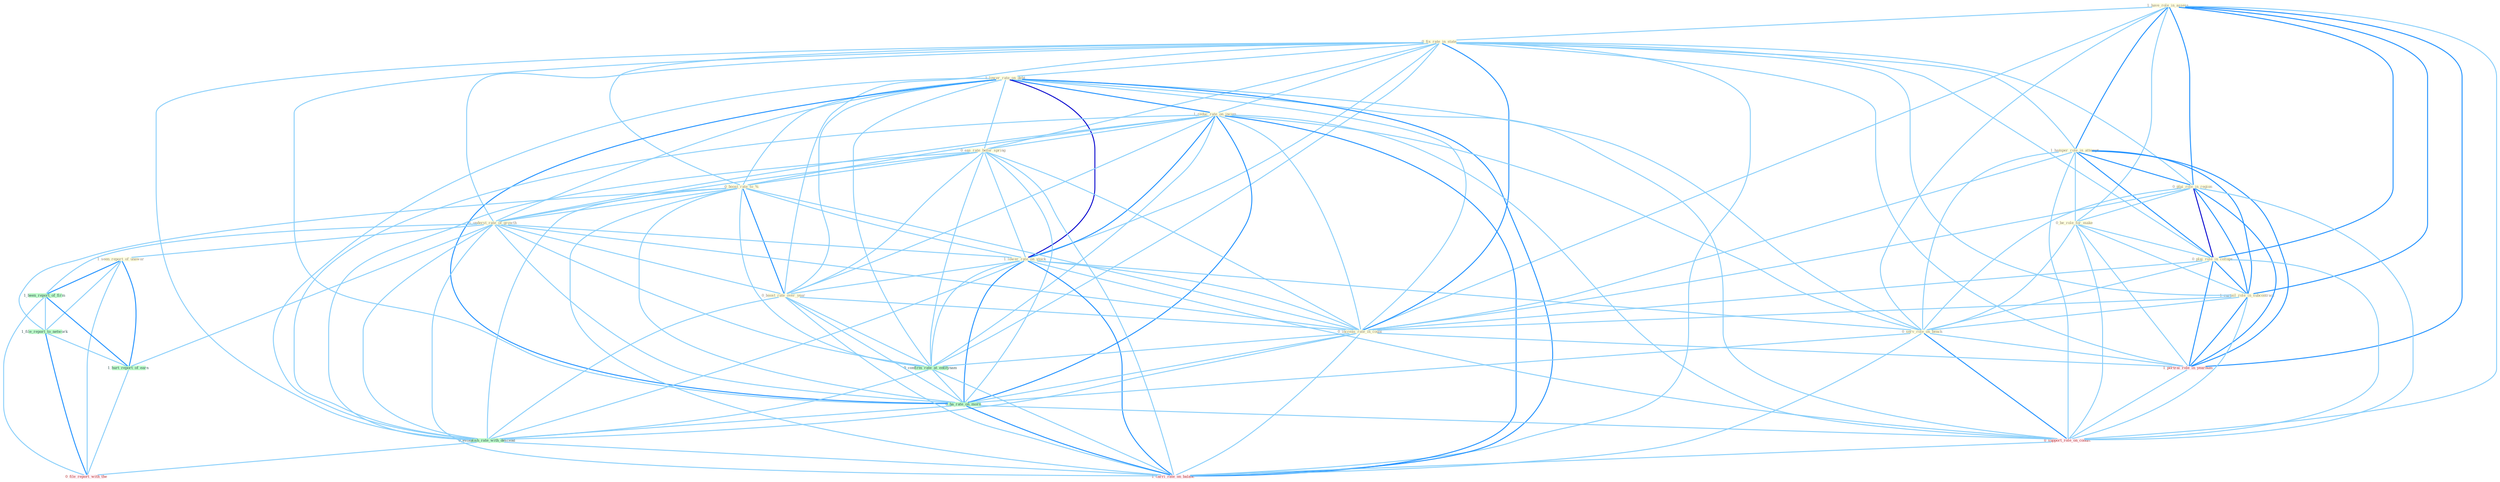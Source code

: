 Graph G{ 
    node
    [shape=polygon,style=filled,width=.5,height=.06,color="#BDFCC9",fixedsize=true,fontsize=4,
    fontcolor="#2f4f4f"];
    {node
    [color="#ffffe0", fontcolor="#8b7d6b"] "1_have_role_in_assess " "0_fix_rate_in_state " "1_lower_rate_on_debt " "1_reduc_rate_on_incom " "1_hamper_role_in_attempt " "0_eas_rate_befor_spring " "0_plai_role_in_region " "0_boost_rate_to_% " "1_underst_rate_of_growth " "0_be_role_for_make " "1_seen_report_of_unawar " "1_lower_rate_on_stock " "0_plai_role_in_collaps " "1_curtail_role_in_subcontract " "0_serv_role_on_bench " "0_boost_rate_over_year " "0_increas_rate_in_coupl "}
{node [color="#fff0f5", fontcolor="#b22222"] "1_portrai_role_in_yearnum " "0_support_role_on_condit " "1_carri_rate_on_balanc " "0_file_report_with_the "}
edge [color="#B0E2FF"];

	"1_have_role_in_assess " -- "0_fix_rate_in_state " [w="1", color="#87cefa" ];
	"1_have_role_in_assess " -- "1_hamper_role_in_attempt " [w="2", color="#1e90ff" , len=0.8];
	"1_have_role_in_assess " -- "0_plai_role_in_region " [w="2", color="#1e90ff" , len=0.8];
	"1_have_role_in_assess " -- "0_be_role_for_make " [w="1", color="#87cefa" ];
	"1_have_role_in_assess " -- "0_plai_role_in_collaps " [w="2", color="#1e90ff" , len=0.8];
	"1_have_role_in_assess " -- "1_curtail_role_in_subcontract " [w="2", color="#1e90ff" , len=0.8];
	"1_have_role_in_assess " -- "0_serv_role_on_bench " [w="1", color="#87cefa" ];
	"1_have_role_in_assess " -- "0_increas_rate_in_coupl " [w="1", color="#87cefa" ];
	"1_have_role_in_assess " -- "1_portrai_role_in_yearnum " [w="2", color="#1e90ff" , len=0.8];
	"1_have_role_in_assess " -- "0_support_role_on_condit " [w="1", color="#87cefa" ];
	"0_fix_rate_in_state " -- "1_lower_rate_on_debt " [w="1", color="#87cefa" ];
	"0_fix_rate_in_state " -- "1_reduc_rate_on_incom " [w="1", color="#87cefa" ];
	"0_fix_rate_in_state " -- "1_hamper_role_in_attempt " [w="1", color="#87cefa" ];
	"0_fix_rate_in_state " -- "0_eas_rate_befor_spring " [w="1", color="#87cefa" ];
	"0_fix_rate_in_state " -- "0_plai_role_in_region " [w="1", color="#87cefa" ];
	"0_fix_rate_in_state " -- "0_boost_rate_to_% " [w="1", color="#87cefa" ];
	"0_fix_rate_in_state " -- "1_underst_rate_of_growth " [w="1", color="#87cefa" ];
	"0_fix_rate_in_state " -- "1_lower_rate_on_stock " [w="1", color="#87cefa" ];
	"0_fix_rate_in_state " -- "0_plai_role_in_collaps " [w="1", color="#87cefa" ];
	"0_fix_rate_in_state " -- "1_curtail_role_in_subcontract " [w="1", color="#87cefa" ];
	"0_fix_rate_in_state " -- "0_boost_rate_over_year " [w="1", color="#87cefa" ];
	"0_fix_rate_in_state " -- "0_increas_rate_in_coupl " [w="2", color="#1e90ff" , len=0.8];
	"0_fix_rate_in_state " -- "0_confirm_rate_at_entitynam " [w="1", color="#87cefa" ];
	"0_fix_rate_in_state " -- "1_portrai_role_in_yearnum " [w="1", color="#87cefa" ];
	"0_fix_rate_in_state " -- "0_ha_rate_on_morn " [w="1", color="#87cefa" ];
	"0_fix_rate_in_state " -- "0_establish_rate_with_descend " [w="1", color="#87cefa" ];
	"0_fix_rate_in_state " -- "1_carri_rate_on_balanc " [w="1", color="#87cefa" ];
	"1_lower_rate_on_debt " -- "1_reduc_rate_on_incom " [w="2", color="#1e90ff" , len=0.8];
	"1_lower_rate_on_debt " -- "0_eas_rate_befor_spring " [w="1", color="#87cefa" ];
	"1_lower_rate_on_debt " -- "0_boost_rate_to_% " [w="1", color="#87cefa" ];
	"1_lower_rate_on_debt " -- "1_underst_rate_of_growth " [w="1", color="#87cefa" ];
	"1_lower_rate_on_debt " -- "1_lower_rate_on_stock " [w="3", color="#0000cd" , len=0.6];
	"1_lower_rate_on_debt " -- "0_serv_role_on_bench " [w="1", color="#87cefa" ];
	"1_lower_rate_on_debt " -- "0_boost_rate_over_year " [w="1", color="#87cefa" ];
	"1_lower_rate_on_debt " -- "0_increas_rate_in_coupl " [w="1", color="#87cefa" ];
	"1_lower_rate_on_debt " -- "0_confirm_rate_at_entitynam " [w="1", color="#87cefa" ];
	"1_lower_rate_on_debt " -- "0_ha_rate_on_morn " [w="2", color="#1e90ff" , len=0.8];
	"1_lower_rate_on_debt " -- "0_support_role_on_condit " [w="1", color="#87cefa" ];
	"1_lower_rate_on_debt " -- "0_establish_rate_with_descend " [w="1", color="#87cefa" ];
	"1_lower_rate_on_debt " -- "1_carri_rate_on_balanc " [w="2", color="#1e90ff" , len=0.8];
	"1_reduc_rate_on_incom " -- "0_eas_rate_befor_spring " [w="1", color="#87cefa" ];
	"1_reduc_rate_on_incom " -- "0_boost_rate_to_% " [w="1", color="#87cefa" ];
	"1_reduc_rate_on_incom " -- "1_underst_rate_of_growth " [w="1", color="#87cefa" ];
	"1_reduc_rate_on_incom " -- "1_lower_rate_on_stock " [w="2", color="#1e90ff" , len=0.8];
	"1_reduc_rate_on_incom " -- "0_serv_role_on_bench " [w="1", color="#87cefa" ];
	"1_reduc_rate_on_incom " -- "0_boost_rate_over_year " [w="1", color="#87cefa" ];
	"1_reduc_rate_on_incom " -- "0_increas_rate_in_coupl " [w="1", color="#87cefa" ];
	"1_reduc_rate_on_incom " -- "0_confirm_rate_at_entitynam " [w="1", color="#87cefa" ];
	"1_reduc_rate_on_incom " -- "0_ha_rate_on_morn " [w="2", color="#1e90ff" , len=0.8];
	"1_reduc_rate_on_incom " -- "0_support_role_on_condit " [w="1", color="#87cefa" ];
	"1_reduc_rate_on_incom " -- "0_establish_rate_with_descend " [w="1", color="#87cefa" ];
	"1_reduc_rate_on_incom " -- "1_carri_rate_on_balanc " [w="2", color="#1e90ff" , len=0.8];
	"1_hamper_role_in_attempt " -- "0_plai_role_in_region " [w="2", color="#1e90ff" , len=0.8];
	"1_hamper_role_in_attempt " -- "0_be_role_for_make " [w="1", color="#87cefa" ];
	"1_hamper_role_in_attempt " -- "0_plai_role_in_collaps " [w="2", color="#1e90ff" , len=0.8];
	"1_hamper_role_in_attempt " -- "1_curtail_role_in_subcontract " [w="2", color="#1e90ff" , len=0.8];
	"1_hamper_role_in_attempt " -- "0_serv_role_on_bench " [w="1", color="#87cefa" ];
	"1_hamper_role_in_attempt " -- "0_increas_rate_in_coupl " [w="1", color="#87cefa" ];
	"1_hamper_role_in_attempt " -- "1_portrai_role_in_yearnum " [w="2", color="#1e90ff" , len=0.8];
	"1_hamper_role_in_attempt " -- "0_support_role_on_condit " [w="1", color="#87cefa" ];
	"0_eas_rate_befor_spring " -- "0_boost_rate_to_% " [w="1", color="#87cefa" ];
	"0_eas_rate_befor_spring " -- "1_underst_rate_of_growth " [w="1", color="#87cefa" ];
	"0_eas_rate_befor_spring " -- "1_lower_rate_on_stock " [w="1", color="#87cefa" ];
	"0_eas_rate_befor_spring " -- "0_boost_rate_over_year " [w="1", color="#87cefa" ];
	"0_eas_rate_befor_spring " -- "0_increas_rate_in_coupl " [w="1", color="#87cefa" ];
	"0_eas_rate_befor_spring " -- "0_confirm_rate_at_entitynam " [w="1", color="#87cefa" ];
	"0_eas_rate_befor_spring " -- "0_ha_rate_on_morn " [w="1", color="#87cefa" ];
	"0_eas_rate_befor_spring " -- "0_establish_rate_with_descend " [w="1", color="#87cefa" ];
	"0_eas_rate_befor_spring " -- "1_carri_rate_on_balanc " [w="1", color="#87cefa" ];
	"0_plai_role_in_region " -- "0_be_role_for_make " [w="1", color="#87cefa" ];
	"0_plai_role_in_region " -- "0_plai_role_in_collaps " [w="3", color="#0000cd" , len=0.6];
	"0_plai_role_in_region " -- "1_curtail_role_in_subcontract " [w="2", color="#1e90ff" , len=0.8];
	"0_plai_role_in_region " -- "0_serv_role_on_bench " [w="1", color="#87cefa" ];
	"0_plai_role_in_region " -- "0_increas_rate_in_coupl " [w="1", color="#87cefa" ];
	"0_plai_role_in_region " -- "1_portrai_role_in_yearnum " [w="2", color="#1e90ff" , len=0.8];
	"0_plai_role_in_region " -- "0_support_role_on_condit " [w="1", color="#87cefa" ];
	"0_boost_rate_to_% " -- "1_underst_rate_of_growth " [w="1", color="#87cefa" ];
	"0_boost_rate_to_% " -- "1_lower_rate_on_stock " [w="1", color="#87cefa" ];
	"0_boost_rate_to_% " -- "0_boost_rate_over_year " [w="2", color="#1e90ff" , len=0.8];
	"0_boost_rate_to_% " -- "0_increas_rate_in_coupl " [w="1", color="#87cefa" ];
	"0_boost_rate_to_% " -- "0_confirm_rate_at_entitynam " [w="1", color="#87cefa" ];
	"0_boost_rate_to_% " -- "1_file_report_to_network " [w="1", color="#87cefa" ];
	"0_boost_rate_to_% " -- "0_ha_rate_on_morn " [w="1", color="#87cefa" ];
	"0_boost_rate_to_% " -- "0_establish_rate_with_descend " [w="1", color="#87cefa" ];
	"0_boost_rate_to_% " -- "1_carri_rate_on_balanc " [w="1", color="#87cefa" ];
	"1_underst_rate_of_growth " -- "1_seen_report_of_unawar " [w="1", color="#87cefa" ];
	"1_underst_rate_of_growth " -- "1_lower_rate_on_stock " [w="1", color="#87cefa" ];
	"1_underst_rate_of_growth " -- "0_boost_rate_over_year " [w="1", color="#87cefa" ];
	"1_underst_rate_of_growth " -- "0_increas_rate_in_coupl " [w="1", color="#87cefa" ];
	"1_underst_rate_of_growth " -- "0_confirm_rate_at_entitynam " [w="1", color="#87cefa" ];
	"1_underst_rate_of_growth " -- "1_been_report_of_firm " [w="1", color="#87cefa" ];
	"1_underst_rate_of_growth " -- "0_ha_rate_on_morn " [w="1", color="#87cefa" ];
	"1_underst_rate_of_growth " -- "1_hurt_report_of_earn " [w="1", color="#87cefa" ];
	"1_underst_rate_of_growth " -- "0_establish_rate_with_descend " [w="1", color="#87cefa" ];
	"1_underst_rate_of_growth " -- "1_carri_rate_on_balanc " [w="1", color="#87cefa" ];
	"0_be_role_for_make " -- "0_plai_role_in_collaps " [w="1", color="#87cefa" ];
	"0_be_role_for_make " -- "1_curtail_role_in_subcontract " [w="1", color="#87cefa" ];
	"0_be_role_for_make " -- "0_serv_role_on_bench " [w="1", color="#87cefa" ];
	"0_be_role_for_make " -- "1_portrai_role_in_yearnum " [w="1", color="#87cefa" ];
	"0_be_role_for_make " -- "0_support_role_on_condit " [w="1", color="#87cefa" ];
	"1_seen_report_of_unawar " -- "1_been_report_of_firm " [w="2", color="#1e90ff" , len=0.8];
	"1_seen_report_of_unawar " -- "1_file_report_to_network " [w="1", color="#87cefa" ];
	"1_seen_report_of_unawar " -- "1_hurt_report_of_earn " [w="2", color="#1e90ff" , len=0.8];
	"1_seen_report_of_unawar " -- "0_file_report_with_the " [w="1", color="#87cefa" ];
	"1_lower_rate_on_stock " -- "0_serv_role_on_bench " [w="1", color="#87cefa" ];
	"1_lower_rate_on_stock " -- "0_boost_rate_over_year " [w="1", color="#87cefa" ];
	"1_lower_rate_on_stock " -- "0_increas_rate_in_coupl " [w="1", color="#87cefa" ];
	"1_lower_rate_on_stock " -- "0_confirm_rate_at_entitynam " [w="1", color="#87cefa" ];
	"1_lower_rate_on_stock " -- "0_ha_rate_on_morn " [w="2", color="#1e90ff" , len=0.8];
	"1_lower_rate_on_stock " -- "0_support_role_on_condit " [w="1", color="#87cefa" ];
	"1_lower_rate_on_stock " -- "0_establish_rate_with_descend " [w="1", color="#87cefa" ];
	"1_lower_rate_on_stock " -- "1_carri_rate_on_balanc " [w="2", color="#1e90ff" , len=0.8];
	"0_plai_role_in_collaps " -- "1_curtail_role_in_subcontract " [w="2", color="#1e90ff" , len=0.8];
	"0_plai_role_in_collaps " -- "0_serv_role_on_bench " [w="1", color="#87cefa" ];
	"0_plai_role_in_collaps " -- "0_increas_rate_in_coupl " [w="1", color="#87cefa" ];
	"0_plai_role_in_collaps " -- "1_portrai_role_in_yearnum " [w="2", color="#1e90ff" , len=0.8];
	"0_plai_role_in_collaps " -- "0_support_role_on_condit " [w="1", color="#87cefa" ];
	"1_curtail_role_in_subcontract " -- "0_serv_role_on_bench " [w="1", color="#87cefa" ];
	"1_curtail_role_in_subcontract " -- "0_increas_rate_in_coupl " [w="1", color="#87cefa" ];
	"1_curtail_role_in_subcontract " -- "1_portrai_role_in_yearnum " [w="2", color="#1e90ff" , len=0.8];
	"1_curtail_role_in_subcontract " -- "0_support_role_on_condit " [w="1", color="#87cefa" ];
	"0_serv_role_on_bench " -- "1_portrai_role_in_yearnum " [w="1", color="#87cefa" ];
	"0_serv_role_on_bench " -- "0_ha_rate_on_morn " [w="1", color="#87cefa" ];
	"0_serv_role_on_bench " -- "0_support_role_on_condit " [w="2", color="#1e90ff" , len=0.8];
	"0_serv_role_on_bench " -- "1_carri_rate_on_balanc " [w="1", color="#87cefa" ];
	"0_boost_rate_over_year " -- "0_increas_rate_in_coupl " [w="1", color="#87cefa" ];
	"0_boost_rate_over_year " -- "0_confirm_rate_at_entitynam " [w="1", color="#87cefa" ];
	"0_boost_rate_over_year " -- "0_ha_rate_on_morn " [w="1", color="#87cefa" ];
	"0_boost_rate_over_year " -- "0_establish_rate_with_descend " [w="1", color="#87cefa" ];
	"0_boost_rate_over_year " -- "1_carri_rate_on_balanc " [w="1", color="#87cefa" ];
	"0_increas_rate_in_coupl " -- "0_confirm_rate_at_entitynam " [w="1", color="#87cefa" ];
	"0_increas_rate_in_coupl " -- "1_portrai_role_in_yearnum " [w="1", color="#87cefa" ];
	"0_increas_rate_in_coupl " -- "0_ha_rate_on_morn " [w="1", color="#87cefa" ];
	"0_increas_rate_in_coupl " -- "0_establish_rate_with_descend " [w="1", color="#87cefa" ];
	"0_increas_rate_in_coupl " -- "1_carri_rate_on_balanc " [w="1", color="#87cefa" ];
	"0_confirm_rate_at_entitynam " -- "0_ha_rate_on_morn " [w="1", color="#87cefa" ];
	"0_confirm_rate_at_entitynam " -- "0_establish_rate_with_descend " [w="1", color="#87cefa" ];
	"0_confirm_rate_at_entitynam " -- "1_carri_rate_on_balanc " [w="1", color="#87cefa" ];
	"1_been_report_of_firm " -- "1_file_report_to_network " [w="1", color="#87cefa" ];
	"1_been_report_of_firm " -- "1_hurt_report_of_earn " [w="2", color="#1e90ff" , len=0.8];
	"1_been_report_of_firm " -- "0_file_report_with_the " [w="1", color="#87cefa" ];
	"1_file_report_to_network " -- "1_hurt_report_of_earn " [w="1", color="#87cefa" ];
	"1_file_report_to_network " -- "0_file_report_with_the " [w="2", color="#1e90ff" , len=0.8];
	"1_portrai_role_in_yearnum " -- "0_support_role_on_condit " [w="1", color="#87cefa" ];
	"0_ha_rate_on_morn " -- "0_support_role_on_condit " [w="1", color="#87cefa" ];
	"0_ha_rate_on_morn " -- "0_establish_rate_with_descend " [w="1", color="#87cefa" ];
	"0_ha_rate_on_morn " -- "1_carri_rate_on_balanc " [w="2", color="#1e90ff" , len=0.8];
	"1_hurt_report_of_earn " -- "0_file_report_with_the " [w="1", color="#87cefa" ];
	"0_support_role_on_condit " -- "1_carri_rate_on_balanc " [w="1", color="#87cefa" ];
	"0_establish_rate_with_descend " -- "1_carri_rate_on_balanc " [w="1", color="#87cefa" ];
	"0_establish_rate_with_descend " -- "0_file_report_with_the " [w="1", color="#87cefa" ];
}